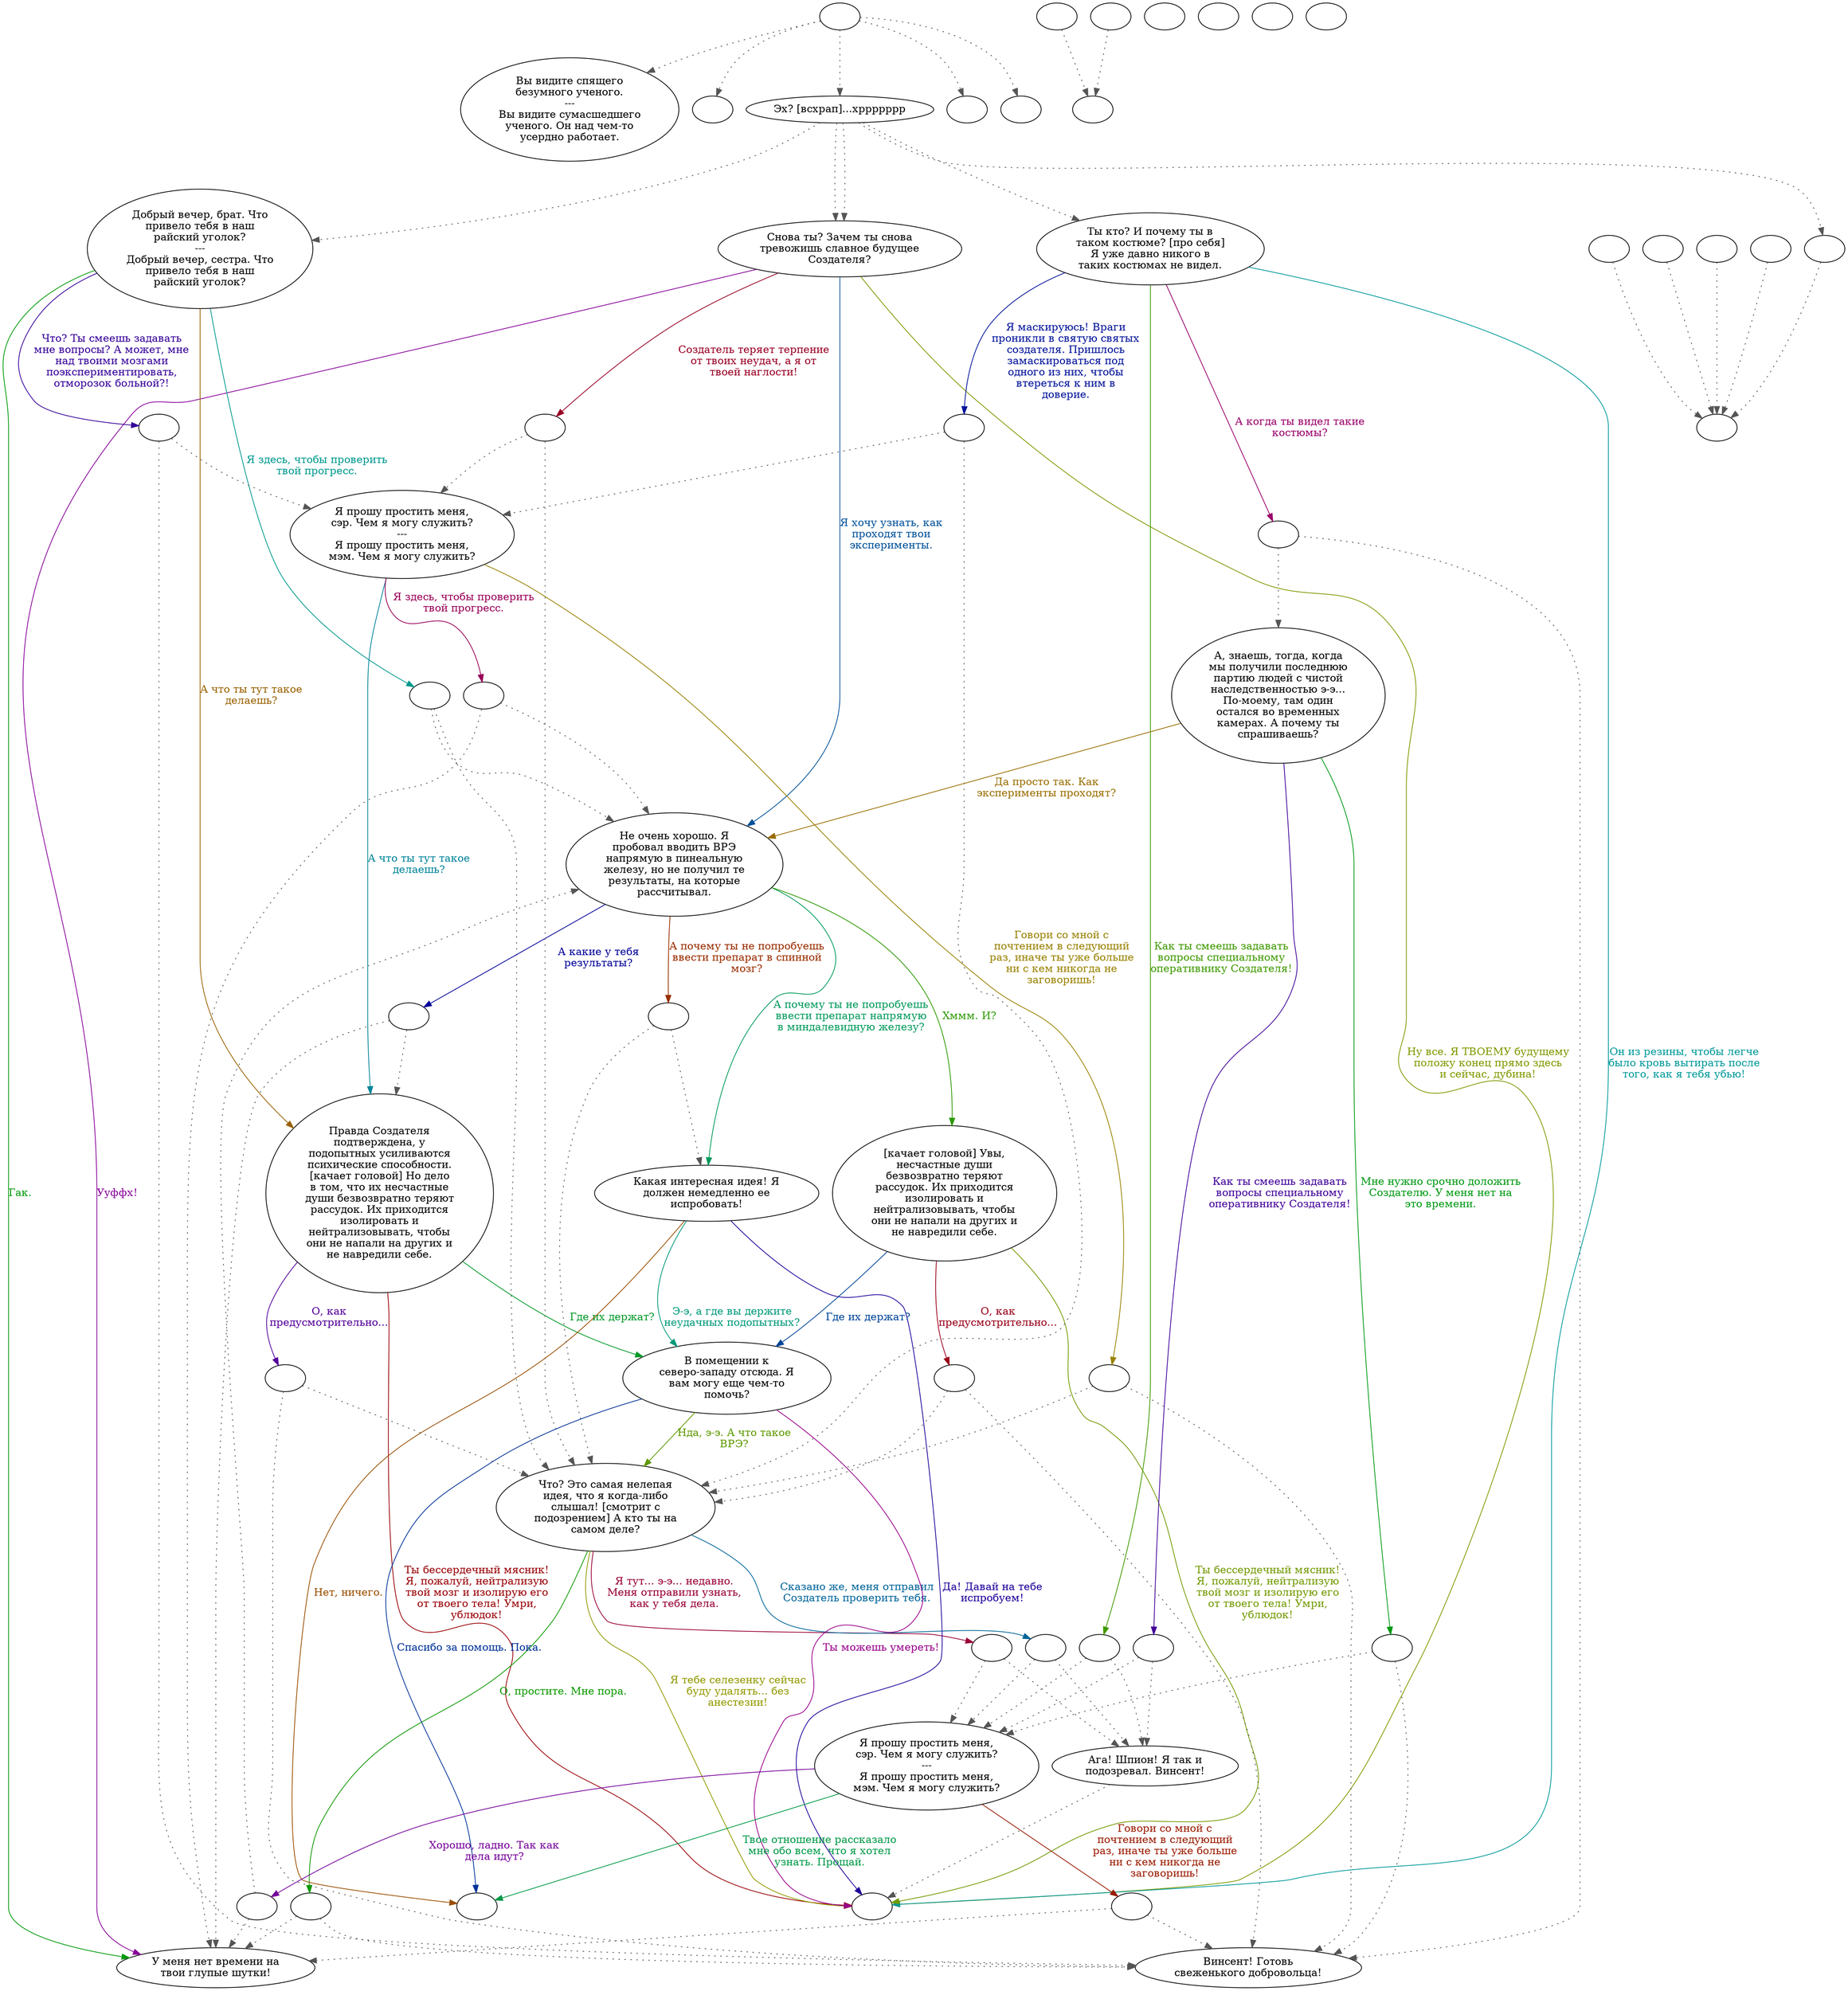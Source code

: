 digraph madsci {
  "start" [style=filled       fillcolor="#FFFFFF"       color="#000000"]
  "start" -> "look_at_p_proc" [style=dotted color="#555555"]
  "start" -> "pickup_p_proc" [style=dotted color="#555555"]
  "start" -> "talk_p_proc" [style=dotted color="#555555"]
  "start" -> "critter_p_proc" [style=dotted color="#555555"]
  "start" -> "destroy_p_proc" [style=dotted color="#555555"]
  "start" [label=""]
  "combat" [style=filled       fillcolor="#FFFFFF"       color="#000000"]
  "combat" [label=""]
  "critter_p_proc" [style=filled       fillcolor="#FFFFFF"       color="#000000"]
  "critter_p_proc" [label=""]
  "pickup_p_proc" [style=filled       fillcolor="#FFFFFF"       color="#000000"]
  "pickup_p_proc" [label=""]
  "talk_p_proc" [style=filled       fillcolor="#FFFFFF"       color="#000000"]
  "talk_p_proc" -> "get_reaction" [style=dotted color="#555555"]
  "talk_p_proc" -> "madsci01" [style=dotted color="#555555"]
  "talk_p_proc" -> "madsci00" [style=dotted color="#555555"]
  "talk_p_proc" -> "madsci01" [style=dotted color="#555555"]
  "talk_p_proc" -> "madsci12" [style=dotted color="#555555"]
  "talk_p_proc" [label="Эх? [всхрап]...хррррррр"]
  "destroy_p_proc" [style=filled       fillcolor="#FFFFFF"       color="#000000"]
  "destroy_p_proc" [label=""]
  "look_at_p_proc" [style=filled       fillcolor="#FFFFFF"       color="#000000"]
  "look_at_p_proc" [label="Вы видите спящего\nбезумного ученого.\n---\nВы видите сумасшедшего\nученого. Он над чем-то\nусердно работает."]
  "dialog_end" [style=filled       fillcolor="#FFFFFF"       color="#000000"]
  "dialog_end" [label=""]
  "madsci00" [style=filled       fillcolor="#FFFFFF"       color="#000000"]
  "madsci00" [label="Добрый вечер, брат. Что\nпривело тебя в наш\nрайский уголок?\n---\nДобрый вечер, сестра. Что\nпривело тебя в наш\nрайский уголок?"]
  "madsci00" -> "madsci00a" [label="Я здесь, чтобы проверить\nтвой прогресс." color="#00998E" fontcolor="#00998E"]
  "madsci00" -> "madsci04" [label="А что ты тут такое\nделаешь?" color="#996100" fontcolor="#996100"]
  "madsci00" -> "madsci00b" [label="Что? Ты смеешь задавать\nмне вопросы? А может, мне\nнад твоими мозгами\nпоэкспериментировать,\nотморозок больной?!" color="#350099" fontcolor="#350099"]
  "madsci00" -> "madsci06" [label="Гак." color="#009908" fontcolor="#009908"]
  "madsci00a" [style=filled       fillcolor="#FFFFFF"       color="#000000"]
  "madsci00a" -> "madsci02" [style=dotted color="#555555"]
  "madsci00a" -> "madsci09" [style=dotted color="#555555"]
  "madsci00a" [label=""]
  "madsci00b" [style=filled       fillcolor="#FFFFFF"       color="#000000"]
  "madsci00b" -> "madsci03" [style=dotted color="#555555"]
  "madsci00b" -> "madsci08" [style=dotted color="#555555"]
  "madsci00b" [label=""]
  "madsci01" [style=filled       fillcolor="#FFFFFF"       color="#000000"]
  "madsci01" [label="Снова ты? Зачем ты снова\nтревожишь славное будущее\nСоздателя?"]
  "madsci01" -> "madsci01a" [label="Создатель теряет терпение\nот твоих неудач, а я от\nтвоей наглости!" color="#990025" fontcolor="#990025"]
  "madsci01" -> "madsci02" [label="Я хочу узнать, как\nпроходят твои\nэксперименты." color="#005199" fontcolor="#005199"]
  "madsci01" -> "combat" [label="Ну все. Я ТВОЕМУ будущему\nположу конец прямо здесь\nи сейчас, дубина!" color="#7E9900" fontcolor="#7E9900"]
  "madsci01" -> "madsci06" [label="Ууффх!" color="#870099" fontcolor="#870099"]
  "madsci01a" [style=filled       fillcolor="#FFFFFF"       color="#000000"]
  "madsci01a" -> "madsci03" [style=dotted color="#555555"]
  "madsci01a" -> "madsci09" [style=dotted color="#555555"]
  "madsci01a" [label=""]
  "madsci02" [style=filled       fillcolor="#FFFFFF"       color="#000000"]
  "madsci02" [label="Не очень хорошо. Я\nпробовал вводить ВРЭ\nнапрямую в пинеальную\nжелезу, но не получил те\nрезультаты, на которые\nрассчитывал."]
  "madsci02" -> "madsci07" [label="А почему ты не попробуешь\nввести препарат напрямую\nв миндалевидную железу?" color="#00995B" fontcolor="#00995B"]
  "madsci02" -> "madsci02a" [label="А почему ты не попробуешь\nввести препарат в спинной\nмозг?" color="#992E00" fontcolor="#992E00"]
  "madsci02" -> "madsci02b" [label="А какие у тебя\nрезультаты?" color="#010099" fontcolor="#010099"]
  "madsci02" -> "madsci14" [label="Хммм. И?" color="#2B9900" fontcolor="#2B9900"]
  "madsci02a" [style=filled       fillcolor="#FFFFFF"       color="#000000"]
  "madsci02a" -> "madsci07" [style=dotted color="#555555"]
  "madsci02a" -> "madsci09" [style=dotted color="#555555"]
  "madsci02a" [label=""]
  "madsci02b" [style=filled       fillcolor="#FFFFFF"       color="#000000"]
  "madsci02b" -> "madsci04" [style=dotted color="#555555"]
  "madsci02b" -> "madsci06" [style=dotted color="#555555"]
  "madsci02b" [label=""]
  "madsci03" [style=filled       fillcolor="#FFFFFF"       color="#000000"]
  "madsci03" [label="Я прошу простить меня,\nсэр. Чем я могу служить?\n---\nЯ прошу простить меня,\nмэм. Чем я могу служить?"]
  "madsci03" -> "madsci03a" [label="Я здесь, чтобы проверить\nтвой прогресс." color="#990058" fontcolor="#990058"]
  "madsci03" -> "madsci04" [label="А что ты тут такое\nделаешь?" color="#008499" fontcolor="#008499"]
  "madsci03" -> "madsci03b" [label="Говори со мной с\nпочтением в следующий\nраз, иначе ты уже больше\nни с кем никогда не\nзаговоришь!" color="#998100" fontcolor="#998100"]
  "madsci03a" [style=filled       fillcolor="#FFFFFF"       color="#000000"]
  "madsci03a" -> "madsci02" [style=dotted color="#555555"]
  "madsci03a" -> "madsci06" [style=dotted color="#555555"]
  "madsci03a" [label=""]
  "madsci03b" [style=filled       fillcolor="#FFFFFF"       color="#000000"]
  "madsci03b" -> "madsci09" [style=dotted color="#555555"]
  "madsci03b" -> "madsci08" [style=dotted color="#555555"]
  "madsci03b" [label=""]
  "madsci04" [style=filled       fillcolor="#FFFFFF"       color="#000000"]
  "madsci04" [label="Правда Создателя\nподтверждена, у\nподопытных усиливаются\nпсихические способности.\n[качает головой] Но дело\nв том, что их несчастные\nдуши безвозвратно теряют\nрассудок. Их приходится\nизолировать и\nнейтрализовывать, чтобы\nони не напали на других и\nне навредили себе."]
  "madsci04" -> "madsci04a" [label="О, как\nпредусмотрительно..." color="#540099" fontcolor="#540099"]
  "madsci04" -> "madsci05" [label="Где их держат?" color="#009928" fontcolor="#009928"]
  "madsci04" -> "combat" [label="Ты бессердечный мясник!\nЯ, пожалуй, нейтрализую\nтвой мозг и изолирую его\nот твоего тела! Умри,\nублюдок!" color="#990005" fontcolor="#990005"]
  "madsci04a" [style=filled       fillcolor="#FFFFFF"       color="#000000"]
  "madsci04a" -> "madsci09" [style=dotted color="#555555"]
  "madsci04a" -> "madsci08" [style=dotted color="#555555"]
  "madsci04a" [label=""]
  "madsci05" [style=filled       fillcolor="#FFFFFF"       color="#000000"]
  "madsci05" [label="В помещении к\nсеверо-западу отсюда. Я\nвам могу еще чем-то\nпомочь?"]
  "madsci05" -> "dialog_end" [label="Спасибо за помощь. Пока." color="#003299" fontcolor="#003299"]
  "madsci05" -> "madsci09" [label="Нда, э-э. А что такое\nВРЭ?" color="#5E9900" fontcolor="#5E9900"]
  "madsci05" -> "combat" [label="Ты можешь умереть!" color="#99008B" fontcolor="#99008B"]
  "madsci06" [style=filled       fillcolor="#FFFFFF"       color="#000000"]
  "madsci06" [label="У меня нет времени на\nтвои глупые шутки!"]
  "madsci07" [style=filled       fillcolor="#FFFFFF"       color="#000000"]
  "madsci07" [label="Какая интересная идея! Я\nдолжен немедленно ее\nиспробовать!"]
  "madsci07" -> "madsci05" [label="Э-э, а где вы держите\nнеудачных подопытных?" color="#00997A" fontcolor="#00997A"]
  "madsci07" -> "dialog_end" [label="Нет, ничего." color="#994E00" fontcolor="#994E00"]
  "madsci07" -> "combat" [label="Да! Давай на тебе\nиспробуем!" color="#210099" fontcolor="#210099"]
  "madsci08" [style=filled       fillcolor="#FFFFFF"       color="#000000"]
  "madsci08" [label="Винсент! Готовь\nсвеженького добровольца!"]
  "madsci09" [style=filled       fillcolor="#FFFFFF"       color="#000000"]
  "madsci09" [label="Что? Это самая нелепая\nидея, что я когда-либо\nслышал! [смотрит с\nподозрением] А кто ты на\nсамом деле?"]
  "madsci09" -> "madsci09a" [label="О, простите. Мне пора." color="#0C9900" fontcolor="#0C9900"]
  "madsci09" -> "madsci09b" [label="Я тут... э-э... недавно.\nМеня отправили узнать,\nкак у тебя дела." color="#990038" fontcolor="#990038"]
  "madsci09" -> "madsci09c" [label="Сказано же, меня отправил\nСоздатель проверить тебя." color="#006599" fontcolor="#006599"]
  "madsci09" -> "combat" [label="Я тебе селезенку сейчас\nбуду удалять... без\nанестезии!" color="#929900" fontcolor="#929900"]
  "madsci09a" [style=filled       fillcolor="#FFFFFF"       color="#000000"]
  "madsci09a" -> "madsci06" [style=dotted color="#555555"]
  "madsci09a" -> "madsci08" [style=dotted color="#555555"]
  "madsci09a" [label=""]
  "madsci09b" [style=filled       fillcolor="#FFFFFF"       color="#000000"]
  "madsci09b" -> "madsci10" [style=dotted color="#555555"]
  "madsci09b" -> "madsci11" [style=dotted color="#555555"]
  "madsci09b" [label=""]
  "madsci09c" [style=filled       fillcolor="#FFFFFF"       color="#000000"]
  "madsci09c" -> "madsci10" [style=dotted color="#555555"]
  "madsci09c" -> "madsci11" [style=dotted color="#555555"]
  "madsci09c" [label=""]
  "madsci10" [style=filled       fillcolor="#FFFFFF"       color="#000000"]
  "madsci10" [label="Я прошу простить меня,\nсэр. Чем я могу служить?\n---\nЯ прошу простить меня,\nмэм. Чем я могу служить?"]
  "madsci10" -> "madsci10a" [label="Хорошо, ладно. Так как\nдела идут?" color="#740099" fontcolor="#740099"]
  "madsci10" -> "dialog_end" [label="Твое отношение рассказало\nмне обо всем, что я хотел\nузнать. Прощай." color="#009947" fontcolor="#009947"]
  "madsci10" -> "madsci10b" [label="Говори со мной с\nпочтением в следующий\nраз, иначе ты уже больше\nни с кем никогда не\nзаговоришь!" color="#991B00" fontcolor="#991B00"]
  "madsci10a" [style=filled       fillcolor="#FFFFFF"       color="#000000"]
  "madsci10a" -> "madsci02" [style=dotted color="#555555"]
  "madsci10a" -> "madsci06" [style=dotted color="#555555"]
  "madsci10a" [label=""]
  "madsci10b" [style=filled       fillcolor="#FFFFFF"       color="#000000"]
  "madsci10b" -> "madsci06" [style=dotted color="#555555"]
  "madsci10b" -> "madsci08" [style=dotted color="#555555"]
  "madsci10b" [label=""]
  "madsci11" [style=filled       fillcolor="#FFFFFF"       color="#000000"]
  "madsci11" -> "combat" [style=dotted color="#555555"]
  "madsci11" [label="Ага! Шпион! Я так и\nподозревал. Винсент!"]
  "madsci12" [style=filled       fillcolor="#FFFFFF"       color="#000000"]
  "madsci12" [label="Ты кто? И почему ты в\nтаком костюме? [про себя]\nЯ уже давно никого в\nтаких костюмах не видел."]
  "madsci12" -> "madsci12a" [label="Я маскируюсь! Враги\nпроникли в святую святых\nсоздателя. Пришлось\nзамаскироваться под\nодного из них, чтобы\nвтереться к ним в\nдоверие." color="#001299" fontcolor="#001299"]
  "madsci12" -> "madsci12b" [label="Как ты смеешь задавать\nвопросы специальному\nоперативнику Создателя!" color="#3F9900" fontcolor="#3F9900"]
  "madsci12" -> "madsci12c" [label="А когда ты видел такие\nкостюмы?" color="#99006B" fontcolor="#99006B"]
  "madsci12" -> "combat" [label="Он из резины, чтобы легче\nбыло кровь вытирать после\nтого, как я тебя убью!" color="#009899" fontcolor="#009899"]
  "madsci12a" [style=filled       fillcolor="#FFFFFF"       color="#000000"]
  "madsci12a" -> "madsci03" [style=dotted color="#555555"]
  "madsci12a" -> "madsci09" [style=dotted color="#555555"]
  "madsci12a" [label=""]
  "madsci12b" [style=filled       fillcolor="#FFFFFF"       color="#000000"]
  "madsci12b" -> "madsci10" [style=dotted color="#555555"]
  "madsci12b" -> "madsci11" [style=dotted color="#555555"]
  "madsci12b" [label=""]
  "madsci12c" [style=filled       fillcolor="#FFFFFF"       color="#000000"]
  "madsci12c" -> "madsci13" [style=dotted color="#555555"]
  "madsci12c" -> "madsci08" [style=dotted color="#555555"]
  "madsci12c" [label=""]
  "madsci13" [style=filled       fillcolor="#FFFFFF"       color="#000000"]
  "madsci13" [label="А, знаешь, тогда, когда\nмы получили последнюю\nпартию людей с чистой\nнаследственностью э-э...\nПо-моему, там один\nостался во временных\nкамерах. А почему ты\nспрашиваешь?"]
  "madsci13" -> "madsci02" [label="Да просто так. Как\nэксперименты проходят?" color="#996D00" fontcolor="#996D00"]
  "madsci13" -> "madsci13a" [label="Как ты смеешь задавать\nвопросы специальному\nоперативнику Создателя!" color="#410099" fontcolor="#410099"]
  "madsci13" -> "madsci13b" [label="Мне нужно срочно доложить\nСоздателю. У меня нет на\nэто времени." color="#009914" fontcolor="#009914"]
  "madsci13a" [style=filled       fillcolor="#FFFFFF"       color="#000000"]
  "madsci13a" -> "madsci10" [style=dotted color="#555555"]
  "madsci13a" -> "madsci11" [style=dotted color="#555555"]
  "madsci13a" [label=""]
  "madsci13b" [style=filled       fillcolor="#FFFFFF"       color="#000000"]
  "madsci13b" -> "madsci10" [style=dotted color="#555555"]
  "madsci13b" -> "madsci08" [style=dotted color="#555555"]
  "madsci13b" [label=""]
  "madsci14" [style=filled       fillcolor="#FFFFFF"       color="#000000"]
  "madsci14" [label="[качает головой] Увы,\nнесчастные души\nбезвозвратно теряют\nрассудок. Их приходится\nизолировать и\nнейтрализовывать, чтобы\nони не напали на других и\nне навредили себе."]
  "madsci14" -> "madsci14a" [label="О, как\nпредусмотрительно..." color="#990019" fontcolor="#990019"]
  "madsci14" -> "madsci05" [label="Где их держат?" color="#004599" fontcolor="#004599"]
  "madsci14" -> "combat" [label="Ты бессердечный мясник!\nЯ, пожалуй, нейтрализую\nтвой мозг и изолирую его\nот твоего тела! Умри,\nублюдок!" color="#729900" fontcolor="#729900"]
  "madsci14a" [style=filled       fillcolor="#FFFFFF"       color="#000000"]
  "madsci14a" -> "madsci09" [style=dotted color="#555555"]
  "madsci14a" -> "madsci08" [style=dotted color="#555555"]
  "madsci14a" [label=""]
  "get_reaction" [style=filled       fillcolor="#FFFFFF"       color="#000000"]
  "get_reaction" -> "ReactToLevel" [style=dotted color="#555555"]
  "get_reaction" [label=""]
  "ReactToLevel" [style=filled       fillcolor="#FFFFFF"       color="#000000"]
  "ReactToLevel" [label=""]
  "LevelToReact" [style=filled       fillcolor="#FFFFFF"       color="#000000"]
  "LevelToReact" [label=""]
  "UpReact" [style=filled       fillcolor="#FFFFFF"       color="#000000"]
  "UpReact" -> "ReactToLevel" [style=dotted color="#555555"]
  "UpReact" [label=""]
  "DownReact" [style=filled       fillcolor="#FFFFFF"       color="#000000"]
  "DownReact" -> "ReactToLevel" [style=dotted color="#555555"]
  "DownReact" [label=""]
  "BottomReact" [style=filled       fillcolor="#FFFFFF"       color="#000000"]
  "BottomReact" [label=""]
  "TopReact" [style=filled       fillcolor="#FFFFFF"       color="#000000"]
  "TopReact" [label=""]
  "BigUpReact" [style=filled       fillcolor="#FFFFFF"       color="#000000"]
  "BigUpReact" -> "ReactToLevel" [style=dotted color="#555555"]
  "BigUpReact" [label=""]
  "BigDownReact" [style=filled       fillcolor="#FFFFFF"       color="#000000"]
  "BigDownReact" -> "ReactToLevel" [style=dotted color="#555555"]
  "BigDownReact" [label=""]
  "UpReactLevel" [style=filled       fillcolor="#FFFFFF"       color="#000000"]
  "UpReactLevel" -> "LevelToReact" [style=dotted color="#555555"]
  "UpReactLevel" [label=""]
  "DownReactLevel" [style=filled       fillcolor="#FFFFFF"       color="#000000"]
  "DownReactLevel" -> "LevelToReact" [style=dotted color="#555555"]
  "DownReactLevel" [label=""]
  "Goodbyes" [style=filled       fillcolor="#FFFFFF"       color="#000000"]
  "Goodbyes" [label=""]
  "madscinull" [style=filled       fillcolor="#FFFFFF"       color="#000000"]
  "madscinull" [label=""]
}